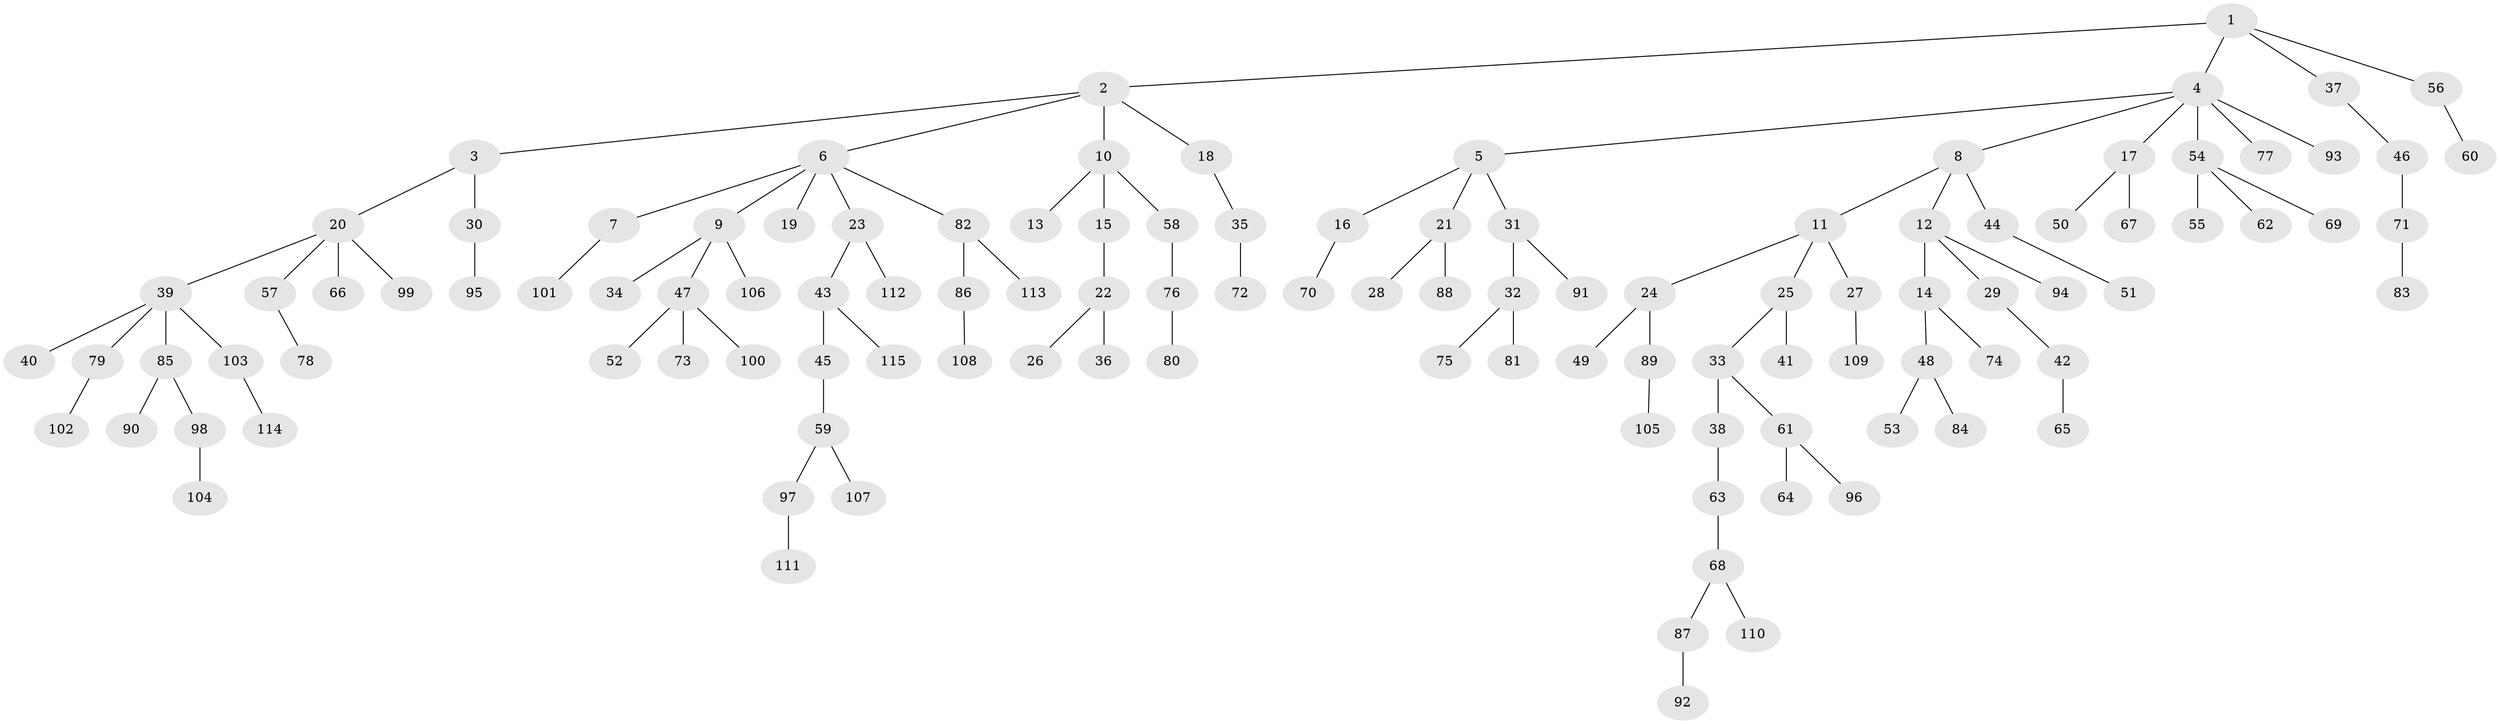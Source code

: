 // Generated by graph-tools (version 1.1) at 2025/53/03/09/25 04:53:26]
// undirected, 115 vertices, 114 edges
graph export_dot {
graph [start="1"]
  node [color=gray90,style=filled];
  1;
  2;
  3;
  4;
  5;
  6;
  7;
  8;
  9;
  10;
  11;
  12;
  13;
  14;
  15;
  16;
  17;
  18;
  19;
  20;
  21;
  22;
  23;
  24;
  25;
  26;
  27;
  28;
  29;
  30;
  31;
  32;
  33;
  34;
  35;
  36;
  37;
  38;
  39;
  40;
  41;
  42;
  43;
  44;
  45;
  46;
  47;
  48;
  49;
  50;
  51;
  52;
  53;
  54;
  55;
  56;
  57;
  58;
  59;
  60;
  61;
  62;
  63;
  64;
  65;
  66;
  67;
  68;
  69;
  70;
  71;
  72;
  73;
  74;
  75;
  76;
  77;
  78;
  79;
  80;
  81;
  82;
  83;
  84;
  85;
  86;
  87;
  88;
  89;
  90;
  91;
  92;
  93;
  94;
  95;
  96;
  97;
  98;
  99;
  100;
  101;
  102;
  103;
  104;
  105;
  106;
  107;
  108;
  109;
  110;
  111;
  112;
  113;
  114;
  115;
  1 -- 2;
  1 -- 4;
  1 -- 37;
  1 -- 56;
  2 -- 3;
  2 -- 6;
  2 -- 10;
  2 -- 18;
  3 -- 20;
  3 -- 30;
  4 -- 5;
  4 -- 8;
  4 -- 17;
  4 -- 54;
  4 -- 77;
  4 -- 93;
  5 -- 16;
  5 -- 21;
  5 -- 31;
  6 -- 7;
  6 -- 9;
  6 -- 19;
  6 -- 23;
  6 -- 82;
  7 -- 101;
  8 -- 11;
  8 -- 12;
  8 -- 44;
  9 -- 34;
  9 -- 47;
  9 -- 106;
  10 -- 13;
  10 -- 15;
  10 -- 58;
  11 -- 24;
  11 -- 25;
  11 -- 27;
  12 -- 14;
  12 -- 29;
  12 -- 94;
  14 -- 48;
  14 -- 74;
  15 -- 22;
  16 -- 70;
  17 -- 50;
  17 -- 67;
  18 -- 35;
  20 -- 39;
  20 -- 57;
  20 -- 66;
  20 -- 99;
  21 -- 28;
  21 -- 88;
  22 -- 26;
  22 -- 36;
  23 -- 43;
  23 -- 112;
  24 -- 49;
  24 -- 89;
  25 -- 33;
  25 -- 41;
  27 -- 109;
  29 -- 42;
  30 -- 95;
  31 -- 32;
  31 -- 91;
  32 -- 75;
  32 -- 81;
  33 -- 38;
  33 -- 61;
  35 -- 72;
  37 -- 46;
  38 -- 63;
  39 -- 40;
  39 -- 79;
  39 -- 85;
  39 -- 103;
  42 -- 65;
  43 -- 45;
  43 -- 115;
  44 -- 51;
  45 -- 59;
  46 -- 71;
  47 -- 52;
  47 -- 73;
  47 -- 100;
  48 -- 53;
  48 -- 84;
  54 -- 55;
  54 -- 62;
  54 -- 69;
  56 -- 60;
  57 -- 78;
  58 -- 76;
  59 -- 97;
  59 -- 107;
  61 -- 64;
  61 -- 96;
  63 -- 68;
  68 -- 87;
  68 -- 110;
  71 -- 83;
  76 -- 80;
  79 -- 102;
  82 -- 86;
  82 -- 113;
  85 -- 90;
  85 -- 98;
  86 -- 108;
  87 -- 92;
  89 -- 105;
  97 -- 111;
  98 -- 104;
  103 -- 114;
}
